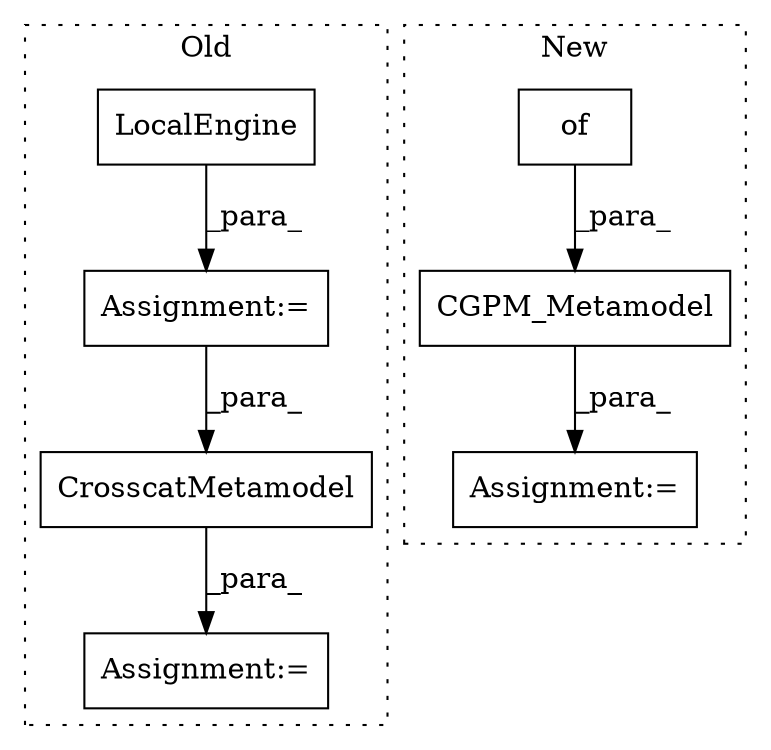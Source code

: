 digraph G {
subgraph cluster0 {
1 [label="CrosscatMetamodel" a="32" s="717,737" l="18,1" shape="box"];
4 [label="Assignment:=" a="7" s="663" l="1" shape="box"];
6 [label="Assignment:=" a="7" s="716" l="1" shape="box"];
7 [label="LocalEngine" a="32" s="685,698" l="12,1" shape="box"];
label = "Old";
style="dotted";
}
subgraph cluster1 {
2 [label="of" a="32" s="634" l="4" shape="box"];
3 [label="Assignment:=" a="7" s="614" l="1" shape="box"];
5 [label="CGPM_Metamodel" a="32" s="615,644" l="15,1" shape="box"];
label = "New";
style="dotted";
}
1 -> 6 [label="_para_"];
2 -> 5 [label="_para_"];
4 -> 1 [label="_para_"];
5 -> 3 [label="_para_"];
7 -> 4 [label="_para_"];
}